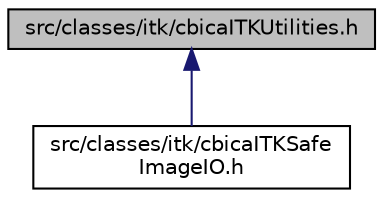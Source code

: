 digraph "src/classes/itk/cbicaITKUtilities.h"
{
 // LATEX_PDF_SIZE
  edge [fontname="Helvetica",fontsize="10",labelfontname="Helvetica",labelfontsize="10"];
  node [fontname="Helvetica",fontsize="10",shape=record];
  Node51 [label="src/classes/itk/cbicaITKUtilities.h",height=0.2,width=0.4,color="black", fillcolor="grey75", style="filled", fontcolor="black",tooltip="Some basic utility functions."];
  Node51 -> Node52 [dir="back",color="midnightblue",fontsize="10",style="solid",fontname="Helvetica"];
  Node52 [label="src/classes/itk/cbicaITKSafe\lImageIO.h",height=0.2,width=0.4,color="black", fillcolor="white", style="filled",URL="$cbicaITKSafeImageIO_8h.html",tooltip="Defines safe input and output of itk::Images."];
}
